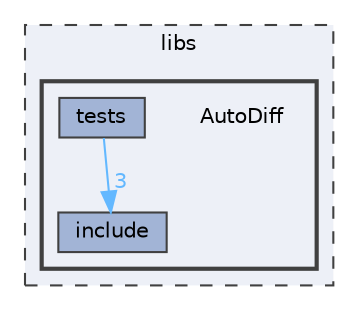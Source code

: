 digraph "libs/AutoDiff"
{
 // LATEX_PDF_SIZE
  bgcolor="transparent";
  edge [fontname=Helvetica,fontsize=10,labelfontname=Helvetica,labelfontsize=10];
  node [fontname=Helvetica,fontsize=10,shape=box,height=0.2,width=0.4];
  compound=true
  subgraph clusterdir_6719ab1f1f7655efc2fa43f7eb574fd1 {
    graph [ bgcolor="#edf0f7", pencolor="grey25", label="libs", fontname=Helvetica,fontsize=10 style="filled,dashed", URL="dir_6719ab1f1f7655efc2fa43f7eb574fd1.html",tooltip=""]
  subgraph clusterdir_a4420808da2ac41a09ab53507cacbcf5 {
    graph [ bgcolor="#edf0f7", pencolor="grey25", label="", fontname=Helvetica,fontsize=10 style="filled,bold", URL="dir_a4420808da2ac41a09ab53507cacbcf5.html",tooltip=""]
    dir_a4420808da2ac41a09ab53507cacbcf5 [shape=plaintext, label="AutoDiff"];
  dir_f75c1225ee91230d02fc112195086b5d [label="include", fillcolor="#a2b4d6", color="grey25", style="filled", URL="dir_f75c1225ee91230d02fc112195086b5d.html",tooltip=""];
  dir_629dff37a0510a0629c19e61acaa0e42 [label="tests", fillcolor="#a2b4d6", color="grey25", style="filled", URL="dir_629dff37a0510a0629c19e61acaa0e42.html",tooltip=""];
  }
  }
  dir_629dff37a0510a0629c19e61acaa0e42->dir_f75c1225ee91230d02fc112195086b5d [headlabel="3", labeldistance=1.5 headhref="dir_000005_000001.html" href="dir_000005_000001.html" color="steelblue1" fontcolor="steelblue1"];
}
